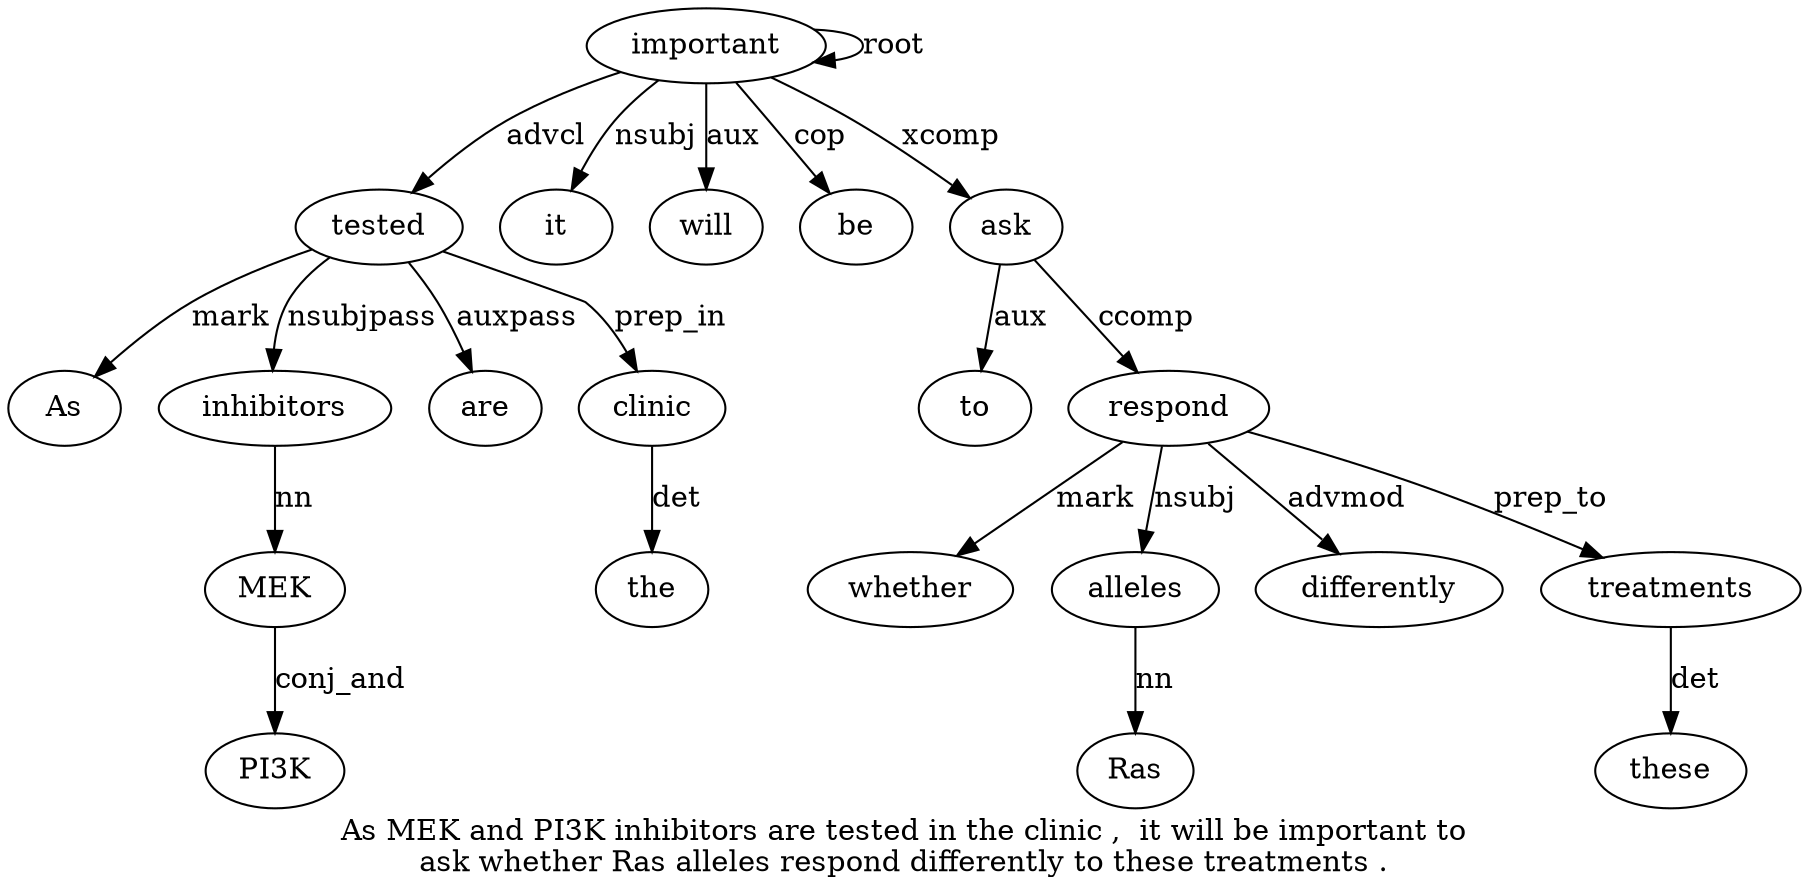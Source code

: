 digraph "As MEK and PI3K inhibitors are tested in the clinic ,  it will be important to ask whether Ras alleles respond differently to these treatments ." {
label="As MEK and PI3K inhibitors are tested in the clinic ,  it will be important to
ask whether Ras alleles respond differently to these treatments .";
tested7 [style=filled, fillcolor=white, label=tested];
As1 [style=filled, fillcolor=white, label=As];
tested7 -> As1  [label=mark];
inhibitors5 [style=filled, fillcolor=white, label=inhibitors];
MEK2 [style=filled, fillcolor=white, label=MEK];
inhibitors5 -> MEK2  [label=nn];
PI3K4 [style=filled, fillcolor=white, label=PI3K];
MEK2 -> PI3K4  [label=conj_and];
tested7 -> inhibitors5  [label=nsubjpass];
are6 [style=filled, fillcolor=white, label=are];
tested7 -> are6  [label=auxpass];
important15 [style=filled, fillcolor=white, label=important];
important15 -> tested7  [label=advcl];
clinic10 [style=filled, fillcolor=white, label=clinic];
the9 [style=filled, fillcolor=white, label=the];
clinic10 -> the9  [label=det];
tested7 -> clinic10  [label=prep_in];
it12 [style=filled, fillcolor=white, label=it];
important15 -> it12  [label=nsubj];
will13 [style=filled, fillcolor=white, label=will];
important15 -> will13  [label=aux];
be14 [style=filled, fillcolor=white, label=be];
important15 -> be14  [label=cop];
important15 -> important15  [label=root];
ask17 [style=filled, fillcolor=white, label=ask];
to16 [style=filled, fillcolor=white, label=to];
ask17 -> to16  [label=aux];
important15 -> ask17  [label=xcomp];
respond21 [style=filled, fillcolor=white, label=respond];
whether18 [style=filled, fillcolor=white, label=whether];
respond21 -> whether18  [label=mark];
alleles20 [style=filled, fillcolor=white, label=alleles];
Ras19 [style=filled, fillcolor=white, label=Ras];
alleles20 -> Ras19  [label=nn];
respond21 -> alleles20  [label=nsubj];
ask17 -> respond21  [label=ccomp];
differently22 [style=filled, fillcolor=white, label=differently];
respond21 -> differently22  [label=advmod];
treatments25 [style=filled, fillcolor=white, label=treatments];
these24 [style=filled, fillcolor=white, label=these];
treatments25 -> these24  [label=det];
respond21 -> treatments25  [label=prep_to];
}
